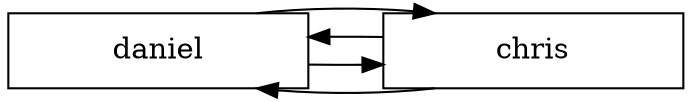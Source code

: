 digraph G{ 
rankdir=LR 
node[ shape = box] 
0[label = "daniel" width=2.0 ]; 
1[label = "chris" width=2.0 ]; 
0 -> 1[dir = back]; 
0 -> 1 
0 -> 1[dir = back]; 
0 -> 1 
}